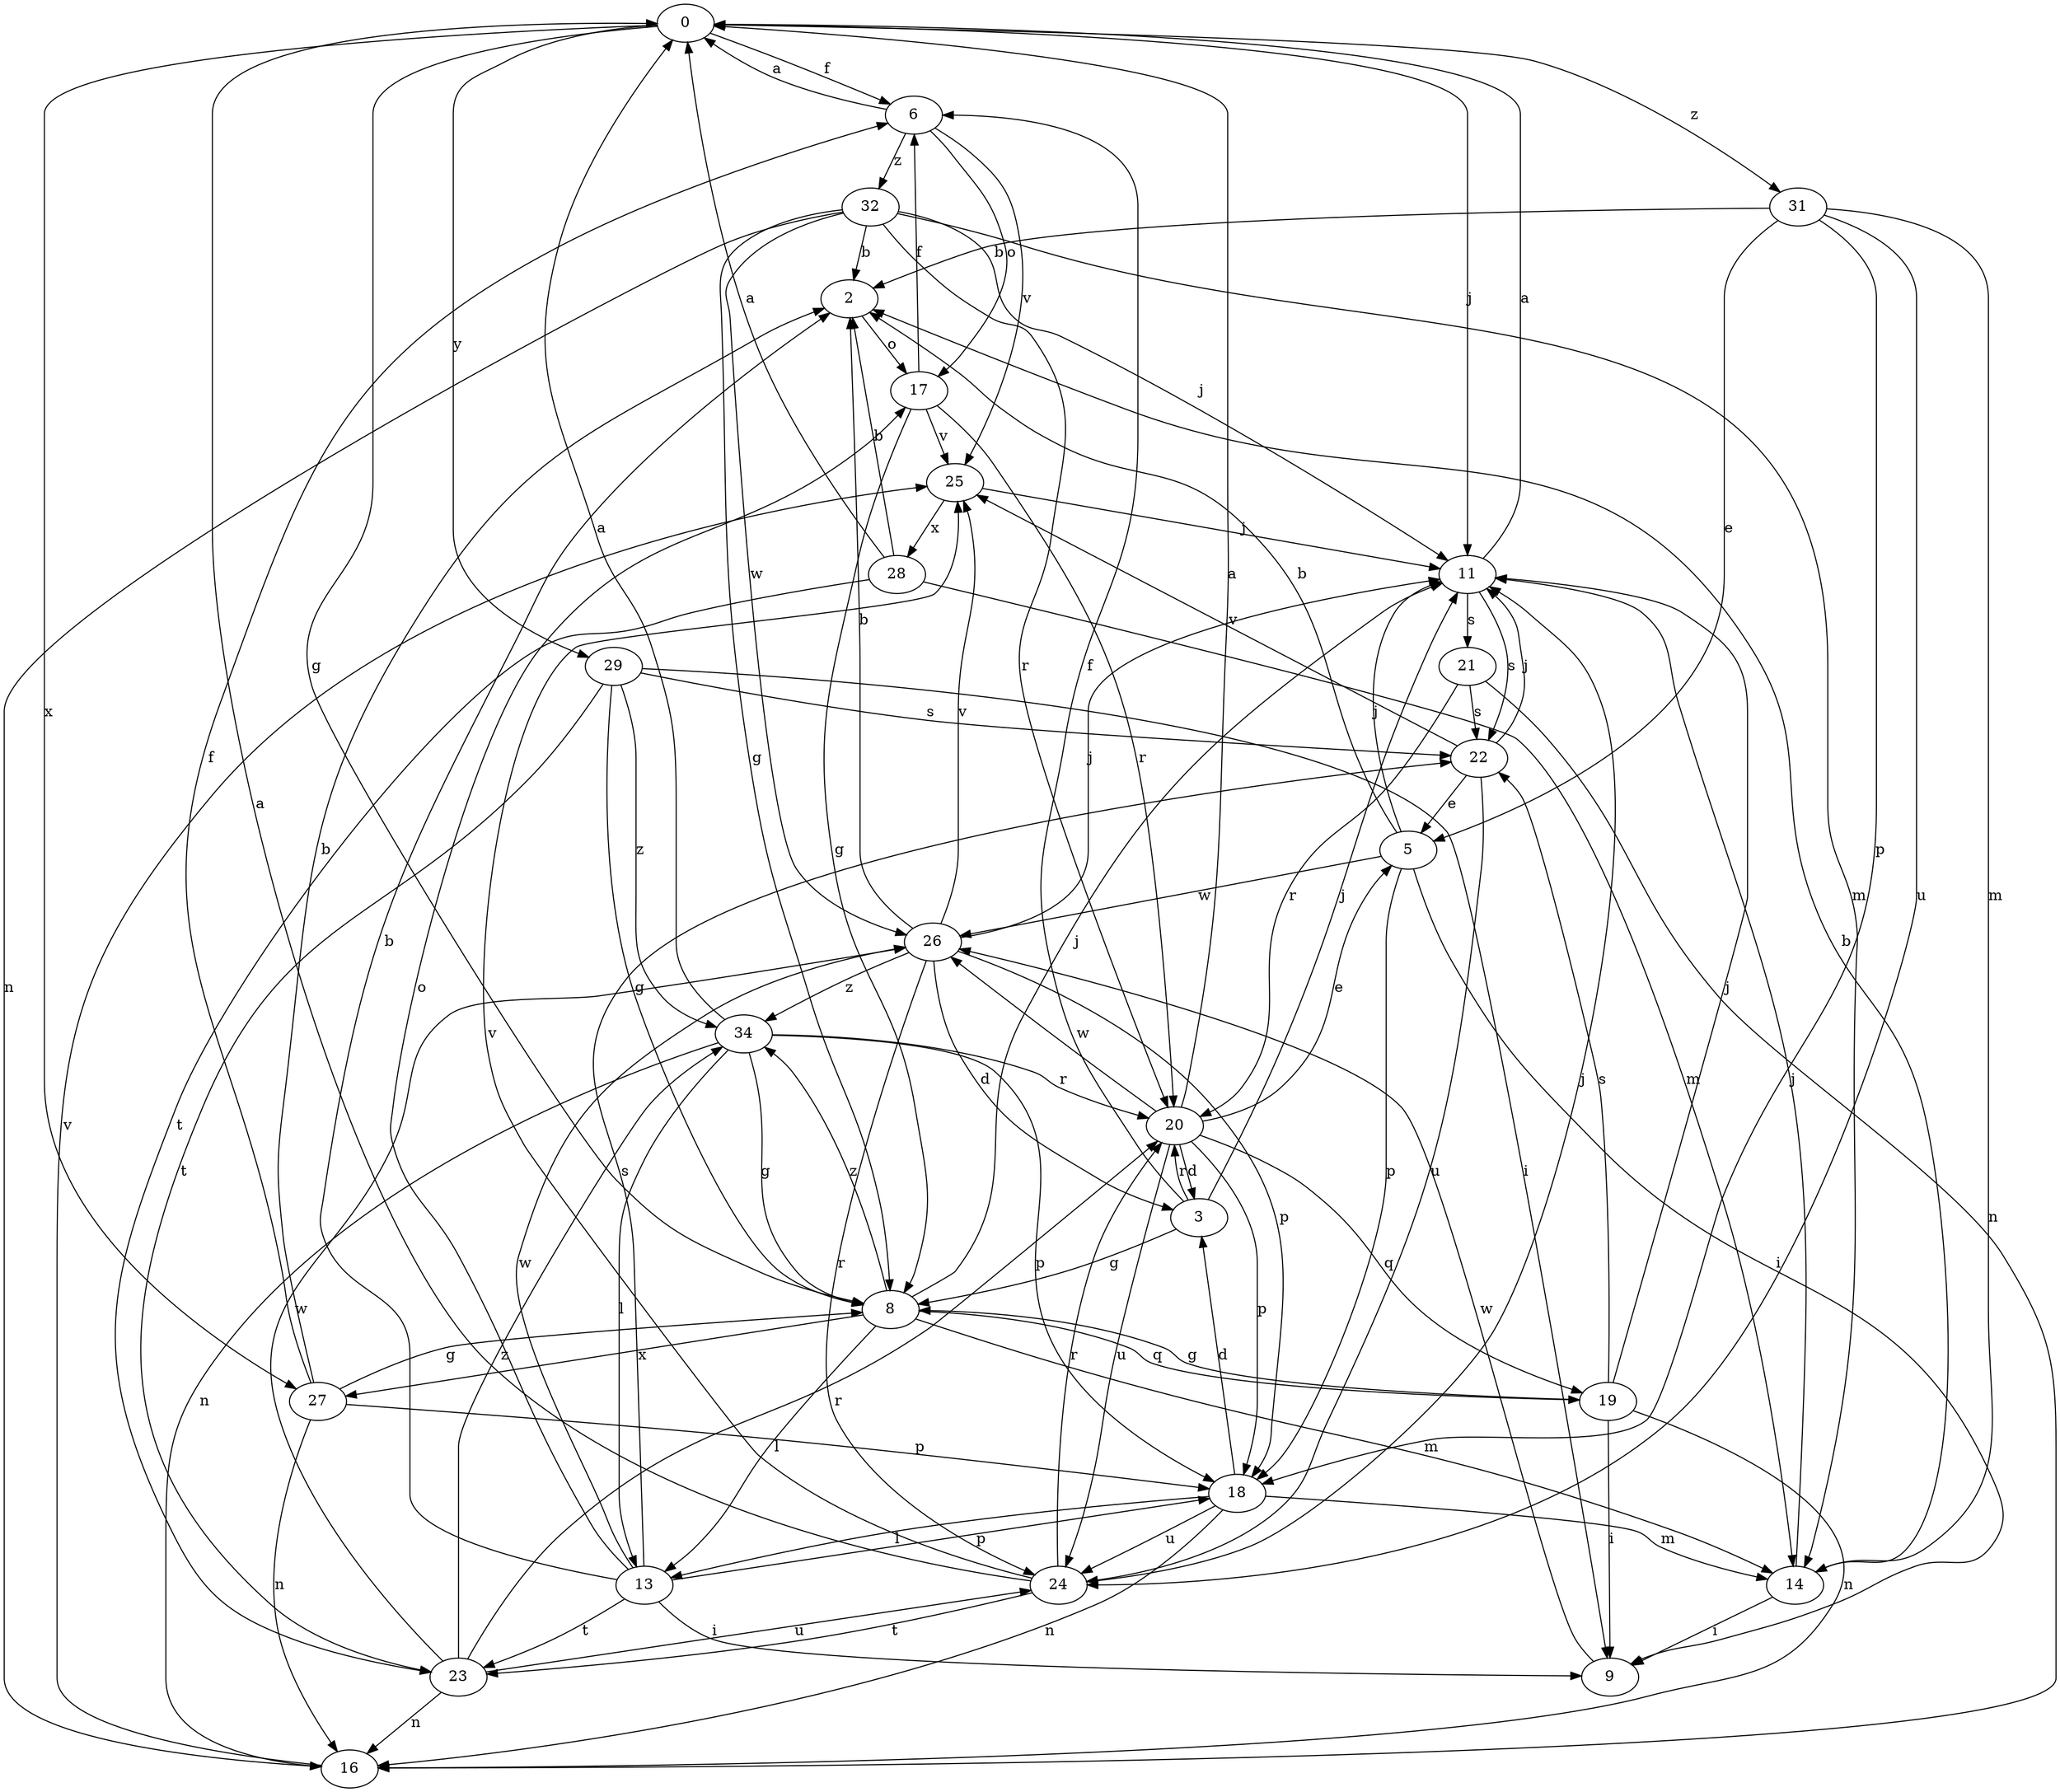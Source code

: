 strict digraph  {
0;
2;
3;
5;
6;
8;
9;
11;
13;
14;
16;
17;
18;
19;
20;
21;
22;
23;
24;
25;
26;
27;
28;
29;
31;
32;
34;
0 -> 6  [label=f];
0 -> 8  [label=g];
0 -> 11  [label=j];
0 -> 27  [label=x];
0 -> 29  [label=y];
0 -> 31  [label=z];
2 -> 17  [label=o];
3 -> 6  [label=f];
3 -> 8  [label=g];
3 -> 11  [label=j];
3 -> 20  [label=r];
5 -> 2  [label=b];
5 -> 9  [label=i];
5 -> 11  [label=j];
5 -> 18  [label=p];
5 -> 26  [label=w];
6 -> 0  [label=a];
6 -> 17  [label=o];
6 -> 25  [label=v];
6 -> 32  [label=z];
8 -> 11  [label=j];
8 -> 13  [label=l];
8 -> 14  [label=m];
8 -> 19  [label=q];
8 -> 27  [label=x];
8 -> 34  [label=z];
9 -> 26  [label=w];
11 -> 0  [label=a];
11 -> 21  [label=s];
11 -> 22  [label=s];
13 -> 2  [label=b];
13 -> 9  [label=i];
13 -> 17  [label=o];
13 -> 18  [label=p];
13 -> 22  [label=s];
13 -> 23  [label=t];
13 -> 26  [label=w];
14 -> 2  [label=b];
14 -> 9  [label=i];
14 -> 11  [label=j];
16 -> 25  [label=v];
17 -> 6  [label=f];
17 -> 8  [label=g];
17 -> 20  [label=r];
17 -> 25  [label=v];
18 -> 3  [label=d];
18 -> 13  [label=l];
18 -> 14  [label=m];
18 -> 16  [label=n];
18 -> 24  [label=u];
19 -> 8  [label=g];
19 -> 9  [label=i];
19 -> 11  [label=j];
19 -> 16  [label=n];
19 -> 22  [label=s];
20 -> 0  [label=a];
20 -> 3  [label=d];
20 -> 5  [label=e];
20 -> 18  [label=p];
20 -> 19  [label=q];
20 -> 24  [label=u];
20 -> 26  [label=w];
21 -> 16  [label=n];
21 -> 20  [label=r];
21 -> 22  [label=s];
22 -> 5  [label=e];
22 -> 11  [label=j];
22 -> 24  [label=u];
22 -> 25  [label=v];
23 -> 16  [label=n];
23 -> 20  [label=r];
23 -> 24  [label=u];
23 -> 26  [label=w];
23 -> 34  [label=z];
24 -> 0  [label=a];
24 -> 11  [label=j];
24 -> 20  [label=r];
24 -> 23  [label=t];
24 -> 25  [label=v];
25 -> 11  [label=j];
25 -> 28  [label=x];
26 -> 2  [label=b];
26 -> 3  [label=d];
26 -> 11  [label=j];
26 -> 18  [label=p];
26 -> 24  [label=r];
26 -> 25  [label=v];
26 -> 34  [label=z];
27 -> 2  [label=b];
27 -> 6  [label=f];
27 -> 8  [label=g];
27 -> 16  [label=n];
27 -> 18  [label=p];
28 -> 0  [label=a];
28 -> 2  [label=b];
28 -> 14  [label=m];
28 -> 23  [label=t];
29 -> 8  [label=g];
29 -> 9  [label=i];
29 -> 22  [label=s];
29 -> 23  [label=t];
29 -> 34  [label=z];
31 -> 2  [label=b];
31 -> 5  [label=e];
31 -> 14  [label=m];
31 -> 18  [label=p];
31 -> 24  [label=u];
32 -> 2  [label=b];
32 -> 8  [label=g];
32 -> 11  [label=j];
32 -> 14  [label=m];
32 -> 16  [label=n];
32 -> 20  [label=r];
32 -> 26  [label=w];
34 -> 0  [label=a];
34 -> 8  [label=g];
34 -> 13  [label=l];
34 -> 16  [label=n];
34 -> 18  [label=p];
34 -> 20  [label=r];
}
